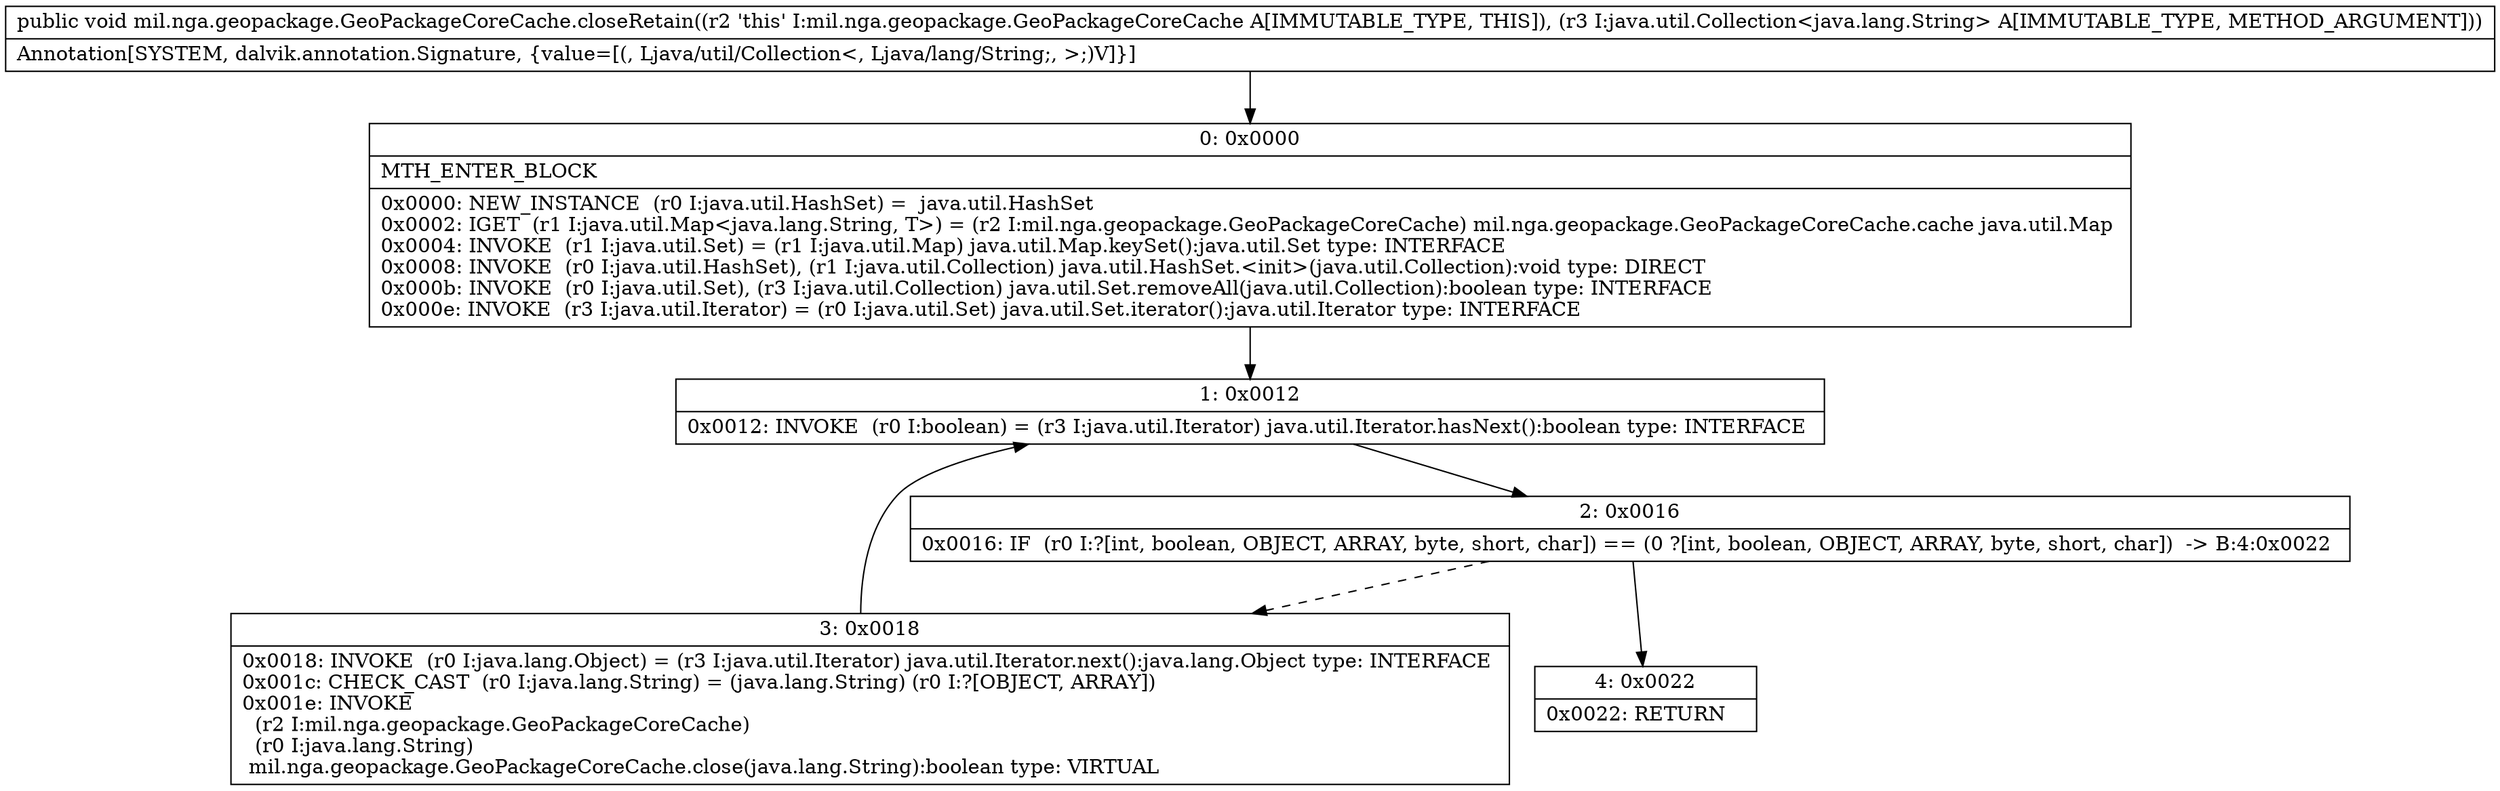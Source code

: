 digraph "CFG formil.nga.geopackage.GeoPackageCoreCache.closeRetain(Ljava\/util\/Collection;)V" {
Node_0 [shape=record,label="{0\:\ 0x0000|MTH_ENTER_BLOCK\l|0x0000: NEW_INSTANCE  (r0 I:java.util.HashSet) =  java.util.HashSet \l0x0002: IGET  (r1 I:java.util.Map\<java.lang.String, T\>) = (r2 I:mil.nga.geopackage.GeoPackageCoreCache) mil.nga.geopackage.GeoPackageCoreCache.cache java.util.Map \l0x0004: INVOKE  (r1 I:java.util.Set) = (r1 I:java.util.Map) java.util.Map.keySet():java.util.Set type: INTERFACE \l0x0008: INVOKE  (r0 I:java.util.HashSet), (r1 I:java.util.Collection) java.util.HashSet.\<init\>(java.util.Collection):void type: DIRECT \l0x000b: INVOKE  (r0 I:java.util.Set), (r3 I:java.util.Collection) java.util.Set.removeAll(java.util.Collection):boolean type: INTERFACE \l0x000e: INVOKE  (r3 I:java.util.Iterator) = (r0 I:java.util.Set) java.util.Set.iterator():java.util.Iterator type: INTERFACE \l}"];
Node_1 [shape=record,label="{1\:\ 0x0012|0x0012: INVOKE  (r0 I:boolean) = (r3 I:java.util.Iterator) java.util.Iterator.hasNext():boolean type: INTERFACE \l}"];
Node_2 [shape=record,label="{2\:\ 0x0016|0x0016: IF  (r0 I:?[int, boolean, OBJECT, ARRAY, byte, short, char]) == (0 ?[int, boolean, OBJECT, ARRAY, byte, short, char])  \-\> B:4:0x0022 \l}"];
Node_3 [shape=record,label="{3\:\ 0x0018|0x0018: INVOKE  (r0 I:java.lang.Object) = (r3 I:java.util.Iterator) java.util.Iterator.next():java.lang.Object type: INTERFACE \l0x001c: CHECK_CAST  (r0 I:java.lang.String) = (java.lang.String) (r0 I:?[OBJECT, ARRAY]) \l0x001e: INVOKE  \l  (r2 I:mil.nga.geopackage.GeoPackageCoreCache)\l  (r0 I:java.lang.String)\l mil.nga.geopackage.GeoPackageCoreCache.close(java.lang.String):boolean type: VIRTUAL \l}"];
Node_4 [shape=record,label="{4\:\ 0x0022|0x0022: RETURN   \l}"];
MethodNode[shape=record,label="{public void mil.nga.geopackage.GeoPackageCoreCache.closeRetain((r2 'this' I:mil.nga.geopackage.GeoPackageCoreCache A[IMMUTABLE_TYPE, THIS]), (r3 I:java.util.Collection\<java.lang.String\> A[IMMUTABLE_TYPE, METHOD_ARGUMENT]))  | Annotation[SYSTEM, dalvik.annotation.Signature, \{value=[(, Ljava\/util\/Collection\<, Ljava\/lang\/String;, \>;)V]\}]\l}"];
MethodNode -> Node_0;
Node_0 -> Node_1;
Node_1 -> Node_2;
Node_2 -> Node_3[style=dashed];
Node_2 -> Node_4;
Node_3 -> Node_1;
}

